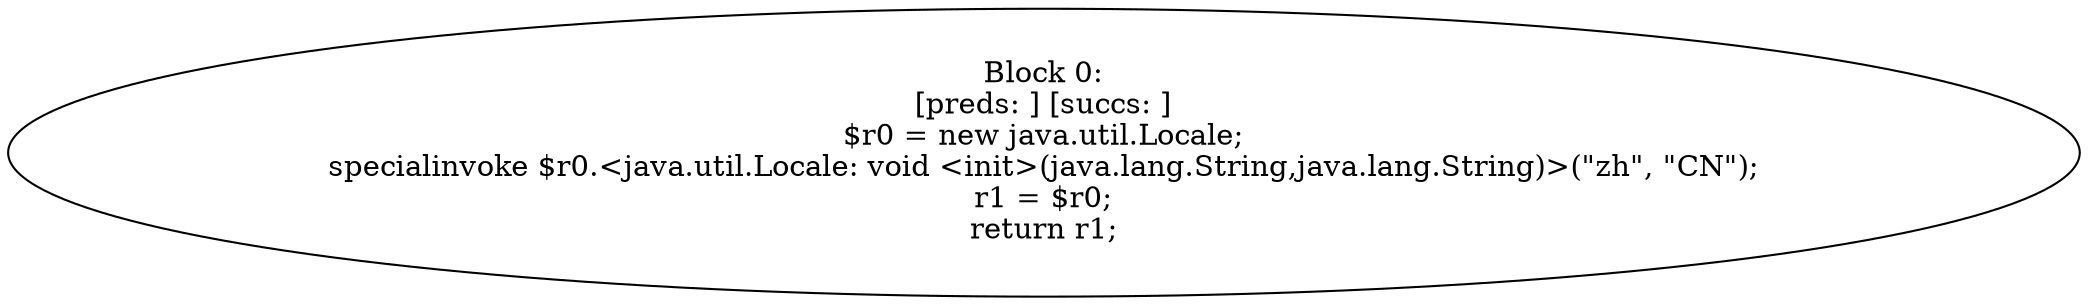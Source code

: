 digraph "unitGraph" {
    "Block 0:
[preds: ] [succs: ]
$r0 = new java.util.Locale;
specialinvoke $r0.<java.util.Locale: void <init>(java.lang.String,java.lang.String)>(\"zh\", \"CN\");
r1 = $r0;
return r1;
"
}
